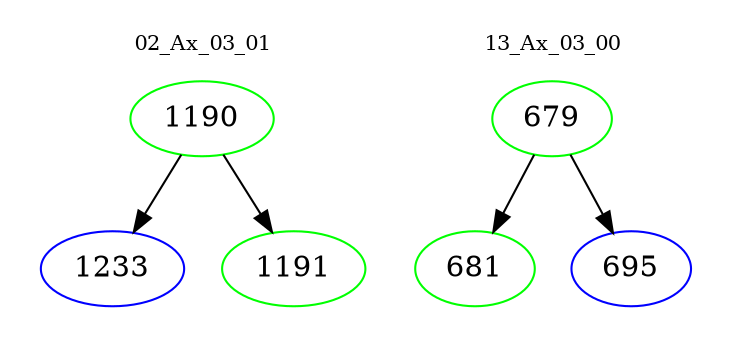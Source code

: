 digraph{
subgraph cluster_0 {
color = white
label = "02_Ax_03_01";
fontsize=10;
T0_1190 [label="1190", color="green"]
T0_1190 -> T0_1233 [color="black"]
T0_1233 [label="1233", color="blue"]
T0_1190 -> T0_1191 [color="black"]
T0_1191 [label="1191", color="green"]
}
subgraph cluster_1 {
color = white
label = "13_Ax_03_00";
fontsize=10;
T1_679 [label="679", color="green"]
T1_679 -> T1_681 [color="black"]
T1_681 [label="681", color="green"]
T1_679 -> T1_695 [color="black"]
T1_695 [label="695", color="blue"]
}
}

